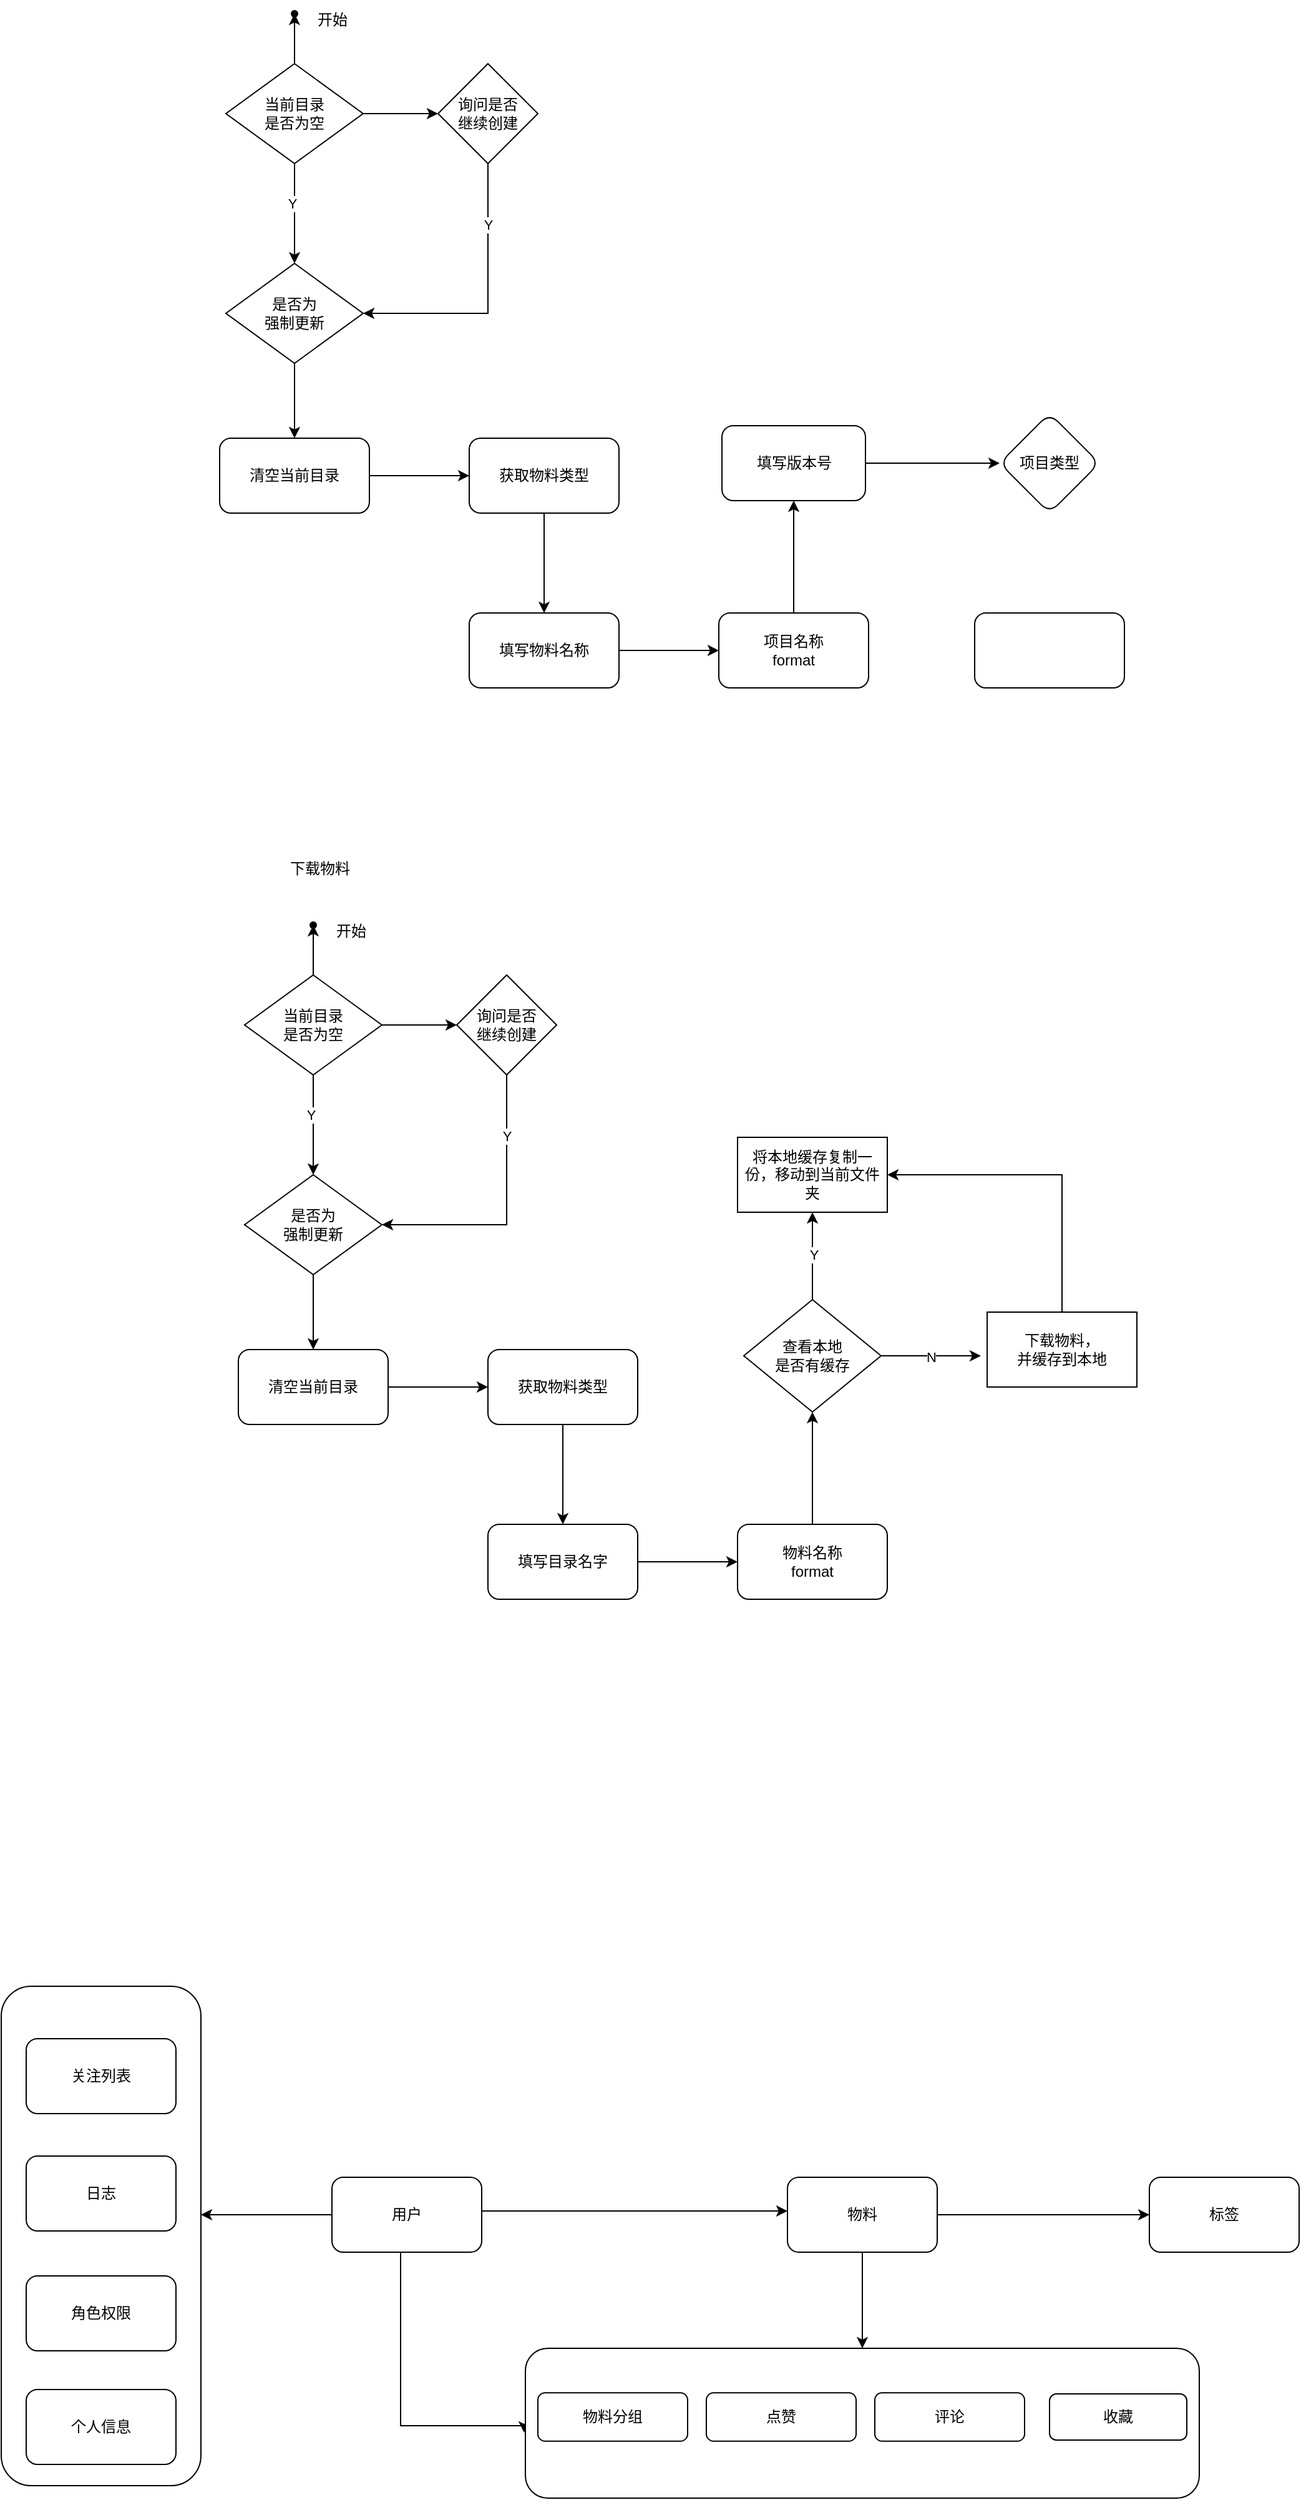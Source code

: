 <mxfile version="21.1.5" type="github">
  <diagram name="第 1 页" id="iro97GxwS_xEUklSWrAa">
    <mxGraphModel dx="1932" dy="587" grid="1" gridSize="10" guides="1" tooltips="1" connect="1" arrows="1" fold="1" page="1" pageScale="1" pageWidth="827" pageHeight="1169" math="0" shadow="0">
      <root>
        <mxCell id="0" />
        <mxCell id="1" parent="0" />
        <mxCell id="gQOjVRHfvQnSekosGZ7e-3" value="" style="edgeStyle=orthogonalEdgeStyle;rounded=0;orthogonalLoop=1;jettySize=auto;html=1;" parent="1" source="gQOjVRHfvQnSekosGZ7e-1" target="gQOjVRHfvQnSekosGZ7e-2" edge="1">
          <mxGeometry relative="1" as="geometry" />
        </mxCell>
        <mxCell id="gQOjVRHfvQnSekosGZ7e-8" value="" style="edgeStyle=orthogonalEdgeStyle;rounded=0;orthogonalLoop=1;jettySize=auto;html=1;" parent="1" source="gQOjVRHfvQnSekosGZ7e-1" target="gQOjVRHfvQnSekosGZ7e-7" edge="1">
          <mxGeometry relative="1" as="geometry" />
        </mxCell>
        <mxCell id="gQOjVRHfvQnSekosGZ7e-10" value="" style="edgeStyle=orthogonalEdgeStyle;rounded=0;orthogonalLoop=1;jettySize=auto;html=1;" parent="1" source="gQOjVRHfvQnSekosGZ7e-1" target="gQOjVRHfvQnSekosGZ7e-9" edge="1">
          <mxGeometry relative="1" as="geometry" />
        </mxCell>
        <mxCell id="gQOjVRHfvQnSekosGZ7e-21" value="Y" style="edgeLabel;html=1;align=center;verticalAlign=middle;resizable=0;points=[];" parent="gQOjVRHfvQnSekosGZ7e-10" vertex="1" connectable="0">
          <mxGeometry x="-0.201" y="-2" relative="1" as="geometry">
            <mxPoint as="offset" />
          </mxGeometry>
        </mxCell>
        <mxCell id="gQOjVRHfvQnSekosGZ7e-1" value="当前目录&lt;br&gt;是否为空" style="rhombus;whiteSpace=wrap;html=1;" parent="1" vertex="1">
          <mxGeometry x="30" y="50" width="110" height="80" as="geometry" />
        </mxCell>
        <mxCell id="gQOjVRHfvQnSekosGZ7e-2" value="" style="shape=waypoint;sketch=0;size=6;pointerEvents=1;points=[];fillColor=default;resizable=0;rotatable=0;perimeter=centerPerimeter;snapToPoint=1;" parent="1" vertex="1">
          <mxGeometry x="75" width="20" height="20" as="geometry" />
        </mxCell>
        <mxCell id="gQOjVRHfvQnSekosGZ7e-4" value="开始" style="text;html=1;align=center;verticalAlign=middle;resizable=0;points=[];autosize=1;strokeColor=none;fillColor=none;" parent="1" vertex="1">
          <mxGeometry x="90" width="50" height="30" as="geometry" />
        </mxCell>
        <mxCell id="gQOjVRHfvQnSekosGZ7e-18" style="edgeStyle=orthogonalEdgeStyle;rounded=0;orthogonalLoop=1;jettySize=auto;html=1;entryX=1;entryY=0.5;entryDx=0;entryDy=0;" parent="1" source="gQOjVRHfvQnSekosGZ7e-7" target="gQOjVRHfvQnSekosGZ7e-9" edge="1">
          <mxGeometry relative="1" as="geometry">
            <Array as="points">
              <mxPoint x="240" y="250" />
            </Array>
          </mxGeometry>
        </mxCell>
        <mxCell id="gQOjVRHfvQnSekosGZ7e-20" value="Y" style="edgeLabel;html=1;align=center;verticalAlign=middle;resizable=0;points=[];" parent="gQOjVRHfvQnSekosGZ7e-18" vertex="1" connectable="0">
          <mxGeometry x="-0.553" relative="1" as="geometry">
            <mxPoint as="offset" />
          </mxGeometry>
        </mxCell>
        <mxCell id="gQOjVRHfvQnSekosGZ7e-7" value="询问是否&lt;br&gt;继续创建" style="rhombus;whiteSpace=wrap;html=1;" parent="1" vertex="1">
          <mxGeometry x="200" y="50" width="80" height="80" as="geometry" />
        </mxCell>
        <mxCell id="gQOjVRHfvQnSekosGZ7e-23" value="" style="edgeStyle=orthogonalEdgeStyle;rounded=0;orthogonalLoop=1;jettySize=auto;html=1;" parent="1" source="gQOjVRHfvQnSekosGZ7e-9" target="gQOjVRHfvQnSekosGZ7e-22" edge="1">
          <mxGeometry relative="1" as="geometry" />
        </mxCell>
        <mxCell id="gQOjVRHfvQnSekosGZ7e-9" value="是否为&lt;br&gt;强制更新" style="rhombus;whiteSpace=wrap;html=1;" parent="1" vertex="1">
          <mxGeometry x="30" y="210" width="110" height="80" as="geometry" />
        </mxCell>
        <mxCell id="gQOjVRHfvQnSekosGZ7e-25" value="" style="edgeStyle=orthogonalEdgeStyle;rounded=0;orthogonalLoop=1;jettySize=auto;html=1;" parent="1" source="gQOjVRHfvQnSekosGZ7e-22" target="gQOjVRHfvQnSekosGZ7e-24" edge="1">
          <mxGeometry relative="1" as="geometry" />
        </mxCell>
        <mxCell id="gQOjVRHfvQnSekosGZ7e-22" value="清空当前目录" style="rounded=1;whiteSpace=wrap;html=1;" parent="1" vertex="1">
          <mxGeometry x="25" y="350" width="120" height="60" as="geometry" />
        </mxCell>
        <mxCell id="gQOjVRHfvQnSekosGZ7e-27" value="" style="edgeStyle=orthogonalEdgeStyle;rounded=0;orthogonalLoop=1;jettySize=auto;html=1;" parent="1" source="gQOjVRHfvQnSekosGZ7e-24" target="gQOjVRHfvQnSekosGZ7e-26" edge="1">
          <mxGeometry relative="1" as="geometry" />
        </mxCell>
        <mxCell id="gQOjVRHfvQnSekosGZ7e-24" value="获取物料类型" style="rounded=1;whiteSpace=wrap;html=1;" parent="1" vertex="1">
          <mxGeometry x="225" y="350" width="120" height="60" as="geometry" />
        </mxCell>
        <mxCell id="gQOjVRHfvQnSekosGZ7e-29" value="" style="edgeStyle=orthogonalEdgeStyle;rounded=0;orthogonalLoop=1;jettySize=auto;html=1;" parent="1" source="gQOjVRHfvQnSekosGZ7e-26" target="gQOjVRHfvQnSekosGZ7e-28" edge="1">
          <mxGeometry relative="1" as="geometry" />
        </mxCell>
        <mxCell id="gQOjVRHfvQnSekosGZ7e-26" value="填写物料名称" style="rounded=1;whiteSpace=wrap;html=1;" parent="1" vertex="1">
          <mxGeometry x="225" y="490" width="120" height="60" as="geometry" />
        </mxCell>
        <mxCell id="gQOjVRHfvQnSekosGZ7e-33" value="" style="edgeStyle=orthogonalEdgeStyle;rounded=0;orthogonalLoop=1;jettySize=auto;html=1;" parent="1" source="gQOjVRHfvQnSekosGZ7e-28" target="gQOjVRHfvQnSekosGZ7e-31" edge="1">
          <mxGeometry relative="1" as="geometry" />
        </mxCell>
        <mxCell id="gQOjVRHfvQnSekosGZ7e-28" value="项目名称&lt;br&gt;format" style="rounded=1;whiteSpace=wrap;html=1;" parent="1" vertex="1">
          <mxGeometry x="425" y="490" width="120" height="60" as="geometry" />
        </mxCell>
        <mxCell id="gQOjVRHfvQnSekosGZ7e-35" value="" style="edgeStyle=orthogonalEdgeStyle;rounded=0;orthogonalLoop=1;jettySize=auto;html=1;" parent="1" source="gQOjVRHfvQnSekosGZ7e-31" target="gQOjVRHfvQnSekosGZ7e-34" edge="1">
          <mxGeometry relative="1" as="geometry" />
        </mxCell>
        <mxCell id="gQOjVRHfvQnSekosGZ7e-31" value="填写版本号" style="rounded=1;whiteSpace=wrap;html=1;" parent="1" vertex="1">
          <mxGeometry x="427.5" y="340" width="115" height="60" as="geometry" />
        </mxCell>
        <mxCell id="gQOjVRHfvQnSekosGZ7e-34" value="项目类型" style="rhombus;whiteSpace=wrap;html=1;rounded=1;" parent="1" vertex="1">
          <mxGeometry x="650" y="330" width="80" height="80" as="geometry" />
        </mxCell>
        <mxCell id="gQOjVRHfvQnSekosGZ7e-36" value="" style="rounded=1;whiteSpace=wrap;html=1;" parent="1" vertex="1">
          <mxGeometry x="630" y="490" width="120" height="60" as="geometry" />
        </mxCell>
        <mxCell id="gQOjVRHfvQnSekosGZ7e-61" value="" style="edgeStyle=orthogonalEdgeStyle;rounded=0;orthogonalLoop=1;jettySize=auto;html=1;" parent="1" source="gQOjVRHfvQnSekosGZ7e-65" target="gQOjVRHfvQnSekosGZ7e-66" edge="1">
          <mxGeometry relative="1" as="geometry" />
        </mxCell>
        <mxCell id="gQOjVRHfvQnSekosGZ7e-62" value="" style="edgeStyle=orthogonalEdgeStyle;rounded=0;orthogonalLoop=1;jettySize=auto;html=1;" parent="1" source="gQOjVRHfvQnSekosGZ7e-65" target="gQOjVRHfvQnSekosGZ7e-70" edge="1">
          <mxGeometry relative="1" as="geometry" />
        </mxCell>
        <mxCell id="gQOjVRHfvQnSekosGZ7e-63" value="" style="edgeStyle=orthogonalEdgeStyle;rounded=0;orthogonalLoop=1;jettySize=auto;html=1;" parent="1" source="gQOjVRHfvQnSekosGZ7e-65" target="gQOjVRHfvQnSekosGZ7e-72" edge="1">
          <mxGeometry relative="1" as="geometry" />
        </mxCell>
        <mxCell id="gQOjVRHfvQnSekosGZ7e-64" value="Y" style="edgeLabel;html=1;align=center;verticalAlign=middle;resizable=0;points=[];" parent="gQOjVRHfvQnSekosGZ7e-63" vertex="1" connectable="0">
          <mxGeometry x="-0.201" y="-2" relative="1" as="geometry">
            <mxPoint as="offset" />
          </mxGeometry>
        </mxCell>
        <mxCell id="gQOjVRHfvQnSekosGZ7e-65" value="当前目录&lt;br&gt;是否为空" style="rhombus;whiteSpace=wrap;html=1;" parent="1" vertex="1">
          <mxGeometry x="45" y="780" width="110" height="80" as="geometry" />
        </mxCell>
        <mxCell id="gQOjVRHfvQnSekosGZ7e-66" value="" style="shape=waypoint;sketch=0;size=6;pointerEvents=1;points=[];fillColor=default;resizable=0;rotatable=0;perimeter=centerPerimeter;snapToPoint=1;" parent="1" vertex="1">
          <mxGeometry x="90" y="730" width="20" height="20" as="geometry" />
        </mxCell>
        <mxCell id="gQOjVRHfvQnSekosGZ7e-67" value="开始" style="text;html=1;align=center;verticalAlign=middle;resizable=0;points=[];autosize=1;strokeColor=none;fillColor=none;" parent="1" vertex="1">
          <mxGeometry x="105" y="730" width="50" height="30" as="geometry" />
        </mxCell>
        <mxCell id="gQOjVRHfvQnSekosGZ7e-68" style="edgeStyle=orthogonalEdgeStyle;rounded=0;orthogonalLoop=1;jettySize=auto;html=1;entryX=1;entryY=0.5;entryDx=0;entryDy=0;" parent="1" source="gQOjVRHfvQnSekosGZ7e-70" target="gQOjVRHfvQnSekosGZ7e-72" edge="1">
          <mxGeometry relative="1" as="geometry">
            <Array as="points">
              <mxPoint x="255" y="980" />
            </Array>
          </mxGeometry>
        </mxCell>
        <mxCell id="gQOjVRHfvQnSekosGZ7e-69" value="Y" style="edgeLabel;html=1;align=center;verticalAlign=middle;resizable=0;points=[];" parent="gQOjVRHfvQnSekosGZ7e-68" vertex="1" connectable="0">
          <mxGeometry x="-0.553" relative="1" as="geometry">
            <mxPoint as="offset" />
          </mxGeometry>
        </mxCell>
        <mxCell id="gQOjVRHfvQnSekosGZ7e-70" value="询问是否&lt;br&gt;继续创建" style="rhombus;whiteSpace=wrap;html=1;" parent="1" vertex="1">
          <mxGeometry x="215" y="780" width="80" height="80" as="geometry" />
        </mxCell>
        <mxCell id="gQOjVRHfvQnSekosGZ7e-71" value="" style="edgeStyle=orthogonalEdgeStyle;rounded=0;orthogonalLoop=1;jettySize=auto;html=1;" parent="1" source="gQOjVRHfvQnSekosGZ7e-72" target="gQOjVRHfvQnSekosGZ7e-74" edge="1">
          <mxGeometry relative="1" as="geometry" />
        </mxCell>
        <mxCell id="gQOjVRHfvQnSekosGZ7e-72" value="是否为&lt;br&gt;强制更新" style="rhombus;whiteSpace=wrap;html=1;" parent="1" vertex="1">
          <mxGeometry x="45" y="940" width="110" height="80" as="geometry" />
        </mxCell>
        <mxCell id="gQOjVRHfvQnSekosGZ7e-73" value="" style="edgeStyle=orthogonalEdgeStyle;rounded=0;orthogonalLoop=1;jettySize=auto;html=1;" parent="1" source="gQOjVRHfvQnSekosGZ7e-74" target="gQOjVRHfvQnSekosGZ7e-76" edge="1">
          <mxGeometry relative="1" as="geometry" />
        </mxCell>
        <mxCell id="gQOjVRHfvQnSekosGZ7e-74" value="清空当前目录" style="rounded=1;whiteSpace=wrap;html=1;" parent="1" vertex="1">
          <mxGeometry x="40" y="1080" width="120" height="60" as="geometry" />
        </mxCell>
        <mxCell id="gQOjVRHfvQnSekosGZ7e-75" value="" style="edgeStyle=orthogonalEdgeStyle;rounded=0;orthogonalLoop=1;jettySize=auto;html=1;" parent="1" source="gQOjVRHfvQnSekosGZ7e-76" target="gQOjVRHfvQnSekosGZ7e-78" edge="1">
          <mxGeometry relative="1" as="geometry" />
        </mxCell>
        <mxCell id="gQOjVRHfvQnSekosGZ7e-76" value="获取物料类型" style="rounded=1;whiteSpace=wrap;html=1;" parent="1" vertex="1">
          <mxGeometry x="240" y="1080" width="120" height="60" as="geometry" />
        </mxCell>
        <mxCell id="gQOjVRHfvQnSekosGZ7e-77" value="" style="edgeStyle=orthogonalEdgeStyle;rounded=0;orthogonalLoop=1;jettySize=auto;html=1;" parent="1" source="gQOjVRHfvQnSekosGZ7e-78" target="gQOjVRHfvQnSekosGZ7e-80" edge="1">
          <mxGeometry relative="1" as="geometry" />
        </mxCell>
        <mxCell id="gQOjVRHfvQnSekosGZ7e-78" value="填写目录名字" style="rounded=1;whiteSpace=wrap;html=1;" parent="1" vertex="1">
          <mxGeometry x="240" y="1220" width="120" height="60" as="geometry" />
        </mxCell>
        <mxCell id="gQOjVRHfvQnSekosGZ7e-79" value="" style="edgeStyle=orthogonalEdgeStyle;rounded=0;orthogonalLoop=1;jettySize=auto;html=1;" parent="1" source="gQOjVRHfvQnSekosGZ7e-80" edge="1">
          <mxGeometry relative="1" as="geometry">
            <mxPoint x="500" y="1130.0" as="targetPoint" />
          </mxGeometry>
        </mxCell>
        <mxCell id="gQOjVRHfvQnSekosGZ7e-80" value="物料名称&lt;br&gt;format" style="rounded=1;whiteSpace=wrap;html=1;" parent="1" vertex="1">
          <mxGeometry x="440" y="1220" width="120" height="60" as="geometry" />
        </mxCell>
        <mxCell id="gQOjVRHfvQnSekosGZ7e-85" value="下载物料" style="text;html=1;align=center;verticalAlign=middle;resizable=0;points=[];autosize=1;strokeColor=none;fillColor=none;" parent="1" vertex="1">
          <mxGeometry x="70" y="680" width="70" height="30" as="geometry" />
        </mxCell>
        <mxCell id="gQOjVRHfvQnSekosGZ7e-90" value="N" style="edgeStyle=orthogonalEdgeStyle;rounded=0;orthogonalLoop=1;jettySize=auto;html=1;" parent="1" source="gQOjVRHfvQnSekosGZ7e-87" edge="1">
          <mxGeometry relative="1" as="geometry">
            <mxPoint x="635" y="1085" as="targetPoint" />
          </mxGeometry>
        </mxCell>
        <mxCell id="gQOjVRHfvQnSekosGZ7e-92" value="" style="edgeStyle=orthogonalEdgeStyle;rounded=0;orthogonalLoop=1;jettySize=auto;html=1;" parent="1" source="gQOjVRHfvQnSekosGZ7e-87" target="gQOjVRHfvQnSekosGZ7e-91" edge="1">
          <mxGeometry relative="1" as="geometry" />
        </mxCell>
        <mxCell id="gQOjVRHfvQnSekosGZ7e-93" value="Y" style="edgeLabel;html=1;align=center;verticalAlign=middle;resizable=0;points=[];" parent="gQOjVRHfvQnSekosGZ7e-92" vertex="1" connectable="0">
          <mxGeometry x="0.043" y="-1" relative="1" as="geometry">
            <mxPoint as="offset" />
          </mxGeometry>
        </mxCell>
        <mxCell id="gQOjVRHfvQnSekosGZ7e-87" value="查看本地&lt;br&gt;是否有缓存" style="rhombus;whiteSpace=wrap;html=1;" parent="1" vertex="1">
          <mxGeometry x="445" y="1040" width="110" height="90" as="geometry" />
        </mxCell>
        <mxCell id="gQOjVRHfvQnSekosGZ7e-91" value="将本地缓存复制一份，移动到当前文件夹" style="whiteSpace=wrap;html=1;" parent="1" vertex="1">
          <mxGeometry x="440" y="910" width="120" height="60" as="geometry" />
        </mxCell>
        <mxCell id="gQOjVRHfvQnSekosGZ7e-96" style="edgeStyle=orthogonalEdgeStyle;rounded=0;orthogonalLoop=1;jettySize=auto;html=1;entryX=1;entryY=0.5;entryDx=0;entryDy=0;" parent="1" source="gQOjVRHfvQnSekosGZ7e-95" target="gQOjVRHfvQnSekosGZ7e-91" edge="1">
          <mxGeometry relative="1" as="geometry">
            <Array as="points">
              <mxPoint x="700" y="940" />
            </Array>
          </mxGeometry>
        </mxCell>
        <mxCell id="gQOjVRHfvQnSekosGZ7e-95" value="下载物料，&lt;br style=&quot;border-color: var(--border-color);&quot;&gt;并缓存到本地" style="whiteSpace=wrap;html=1;" parent="1" vertex="1">
          <mxGeometry x="640" y="1050" width="120" height="60" as="geometry" />
        </mxCell>
        <mxCell id="DM6NUEkE_TzlCO-Vfbn1-55" value="" style="group" vertex="1" connectable="0" parent="1">
          <mxGeometry x="-150" y="1520" width="160" height="470" as="geometry" />
        </mxCell>
        <mxCell id="DM6NUEkE_TzlCO-Vfbn1-53" value="" style="rounded=1;whiteSpace=wrap;html=1;" vertex="1" parent="DM6NUEkE_TzlCO-Vfbn1-55">
          <mxGeometry y="70" width="160" height="400" as="geometry" />
        </mxCell>
        <mxCell id="DM6NUEkE_TzlCO-Vfbn1-10" value="个人信息" style="whiteSpace=wrap;html=1;rounded=1;" vertex="1" parent="DM6NUEkE_TzlCO-Vfbn1-55">
          <mxGeometry x="20" y="393" width="120" height="60" as="geometry" />
        </mxCell>
        <mxCell id="DM6NUEkE_TzlCO-Vfbn1-14" value="角色权限" style="rounded=1;whiteSpace=wrap;html=1;" vertex="1" parent="DM6NUEkE_TzlCO-Vfbn1-55">
          <mxGeometry x="20" y="302" width="120" height="60" as="geometry" />
        </mxCell>
        <mxCell id="DM6NUEkE_TzlCO-Vfbn1-16" value="关注列表" style="rounded=1;whiteSpace=wrap;html=1;" vertex="1" parent="DM6NUEkE_TzlCO-Vfbn1-55">
          <mxGeometry x="20" y="112" width="120" height="60" as="geometry" />
        </mxCell>
        <mxCell id="DM6NUEkE_TzlCO-Vfbn1-20" value="日志" style="rounded=1;whiteSpace=wrap;html=1;" vertex="1" parent="DM6NUEkE_TzlCO-Vfbn1-55">
          <mxGeometry x="20" y="206" width="120" height="60" as="geometry" />
        </mxCell>
        <mxCell id="DM6NUEkE_TzlCO-Vfbn1-13" value="" style="edgeStyle=orthogonalEdgeStyle;rounded=0;orthogonalLoop=1;jettySize=auto;html=1;" edge="1" parent="1" source="DM6NUEkE_TzlCO-Vfbn1-8" target="DM6NUEkE_TzlCO-Vfbn1-12">
          <mxGeometry relative="1" as="geometry">
            <Array as="points">
              <mxPoint x="270" y="1770" />
              <mxPoint x="270" y="1770" />
            </Array>
          </mxGeometry>
        </mxCell>
        <mxCell id="DM6NUEkE_TzlCO-Vfbn1-51" style="edgeStyle=orthogonalEdgeStyle;rounded=0;orthogonalLoop=1;jettySize=auto;html=1;entryX=-0.002;entryY=0.562;entryDx=0;entryDy=0;entryPerimeter=0;" edge="1" parent="1" source="DM6NUEkE_TzlCO-Vfbn1-8" target="DM6NUEkE_TzlCO-Vfbn1-48">
          <mxGeometry relative="1" as="geometry">
            <Array as="points">
              <mxPoint x="170" y="1942" />
            </Array>
          </mxGeometry>
        </mxCell>
        <mxCell id="DM6NUEkE_TzlCO-Vfbn1-59" style="edgeStyle=orthogonalEdgeStyle;rounded=0;orthogonalLoop=1;jettySize=auto;html=1;" edge="1" parent="1" source="DM6NUEkE_TzlCO-Vfbn1-8">
          <mxGeometry relative="1" as="geometry">
            <mxPoint x="10" y="1773" as="targetPoint" />
          </mxGeometry>
        </mxCell>
        <mxCell id="DM6NUEkE_TzlCO-Vfbn1-8" value="用户" style="rounded=1;whiteSpace=wrap;html=1;" vertex="1" parent="1">
          <mxGeometry x="115" y="1743" width="120" height="60" as="geometry" />
        </mxCell>
        <mxCell id="DM6NUEkE_TzlCO-Vfbn1-52" style="edgeStyle=orthogonalEdgeStyle;rounded=0;orthogonalLoop=1;jettySize=auto;html=1;entryX=0;entryY=0.5;entryDx=0;entryDy=0;" edge="1" parent="1" source="DM6NUEkE_TzlCO-Vfbn1-12" target="DM6NUEkE_TzlCO-Vfbn1-21">
          <mxGeometry relative="1" as="geometry" />
        </mxCell>
        <mxCell id="DM6NUEkE_TzlCO-Vfbn1-61" style="edgeStyle=orthogonalEdgeStyle;rounded=0;orthogonalLoop=1;jettySize=auto;html=1;" edge="1" parent="1" source="DM6NUEkE_TzlCO-Vfbn1-12" target="DM6NUEkE_TzlCO-Vfbn1-48">
          <mxGeometry relative="1" as="geometry" />
        </mxCell>
        <mxCell id="DM6NUEkE_TzlCO-Vfbn1-12" value="物料" style="whiteSpace=wrap;html=1;rounded=1;" vertex="1" parent="1">
          <mxGeometry x="480" y="1743" width="120" height="60" as="geometry" />
        </mxCell>
        <mxCell id="DM6NUEkE_TzlCO-Vfbn1-21" value="标签" style="rounded=1;whiteSpace=wrap;html=1;" vertex="1" parent="1">
          <mxGeometry x="770" y="1743" width="120" height="60" as="geometry" />
        </mxCell>
        <mxCell id="DM6NUEkE_TzlCO-Vfbn1-49" value="" style="group" vertex="1" connectable="0" parent="1">
          <mxGeometry x="270" y="1880" width="540" height="120" as="geometry" />
        </mxCell>
        <mxCell id="DM6NUEkE_TzlCO-Vfbn1-48" value="" style="rounded=1;whiteSpace=wrap;html=1;container=1;" vertex="1" parent="DM6NUEkE_TzlCO-Vfbn1-49">
          <mxGeometry width="540" height="120" as="geometry" />
        </mxCell>
        <mxCell id="DM6NUEkE_TzlCO-Vfbn1-60" value="收藏" style="rounded=1;whiteSpace=wrap;html=1;" vertex="1" parent="DM6NUEkE_TzlCO-Vfbn1-48">
          <mxGeometry x="420" y="36.5" width="110" height="37" as="geometry" />
        </mxCell>
        <mxCell id="DM6NUEkE_TzlCO-Vfbn1-18" value="点赞" style="rounded=1;whiteSpace=wrap;html=1;" vertex="1" parent="DM6NUEkE_TzlCO-Vfbn1-49">
          <mxGeometry x="145" y="35.588" width="120" height="38.824" as="geometry" />
        </mxCell>
        <mxCell id="DM6NUEkE_TzlCO-Vfbn1-39" value="评论" style="rounded=1;whiteSpace=wrap;html=1;" vertex="1" parent="DM6NUEkE_TzlCO-Vfbn1-49">
          <mxGeometry x="280" y="35.588" width="120" height="38.824" as="geometry" />
        </mxCell>
        <mxCell id="DM6NUEkE_TzlCO-Vfbn1-45" value="物料分组" style="rounded=1;whiteSpace=wrap;html=1;" vertex="1" parent="DM6NUEkE_TzlCO-Vfbn1-49">
          <mxGeometry x="10" y="35.588" width="120" height="38.824" as="geometry" />
        </mxCell>
      </root>
    </mxGraphModel>
  </diagram>
</mxfile>
